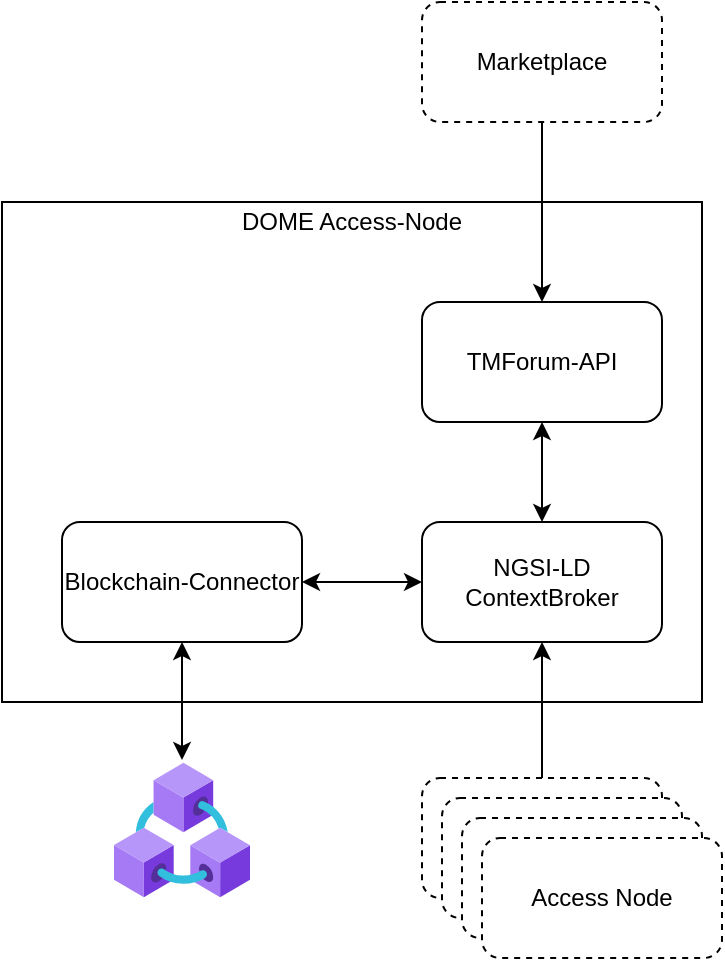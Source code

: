 <mxfile version="22.1.21" type="device">
  <diagram name="Page-1" id="CewpsjSTCl-pc4d_EMi_">
    <mxGraphModel dx="1434" dy="1944" grid="1" gridSize="10" guides="1" tooltips="1" connect="1" arrows="1" fold="1" page="1" pageScale="1" pageWidth="850" pageHeight="1100" math="0" shadow="0">
      <root>
        <mxCell id="0" />
        <mxCell id="1" parent="0" />
        <mxCell id="vZUjrlELO1Ofky0nEN63-1" value="&lt;div&gt;DOME Access-Node&lt;/div&gt;&lt;div&gt;&lt;br&gt;&lt;/div&gt;&lt;div&gt;&lt;br&gt;&lt;/div&gt;&lt;div&gt;&lt;br&gt;&lt;/div&gt;&lt;div&gt;&lt;br&gt;&lt;/div&gt;&lt;div&gt;&lt;br&gt;&lt;/div&gt;&lt;div&gt;&lt;br&gt;&lt;/div&gt;&lt;div&gt;&lt;br&gt;&lt;/div&gt;&lt;div&gt;&lt;br&gt;&lt;/div&gt;&lt;div&gt;&lt;br&gt;&lt;/div&gt;&lt;div&gt;&lt;br&gt;&lt;/div&gt;&lt;div&gt;&lt;br&gt;&lt;/div&gt;&lt;div&gt;&lt;br&gt;&lt;/div&gt;&lt;div&gt;&lt;br&gt;&lt;/div&gt;&lt;div&gt;&lt;br&gt;&lt;/div&gt;&lt;div&gt;&lt;br&gt;&lt;/div&gt;&lt;div&gt;&lt;br&gt;&lt;/div&gt;" style="rounded=0;whiteSpace=wrap;html=1;" vertex="1" parent="1">
          <mxGeometry x="240" y="80" width="350" height="250" as="geometry" />
        </mxCell>
        <mxCell id="vZUjrlELO1Ofky0nEN63-2" value="TMForum-API" style="rounded=1;whiteSpace=wrap;html=1;" vertex="1" parent="1">
          <mxGeometry x="450" y="130" width="120" height="60" as="geometry" />
        </mxCell>
        <mxCell id="vZUjrlELO1Ofky0nEN63-3" value="NGSI-LD ContextBroker" style="rounded=1;whiteSpace=wrap;html=1;" vertex="1" parent="1">
          <mxGeometry x="450" y="240" width="120" height="60" as="geometry" />
        </mxCell>
        <mxCell id="vZUjrlELO1Ofky0nEN63-4" value="Blockchain-Connector" style="rounded=1;whiteSpace=wrap;html=1;" vertex="1" parent="1">
          <mxGeometry x="270" y="240" width="120" height="60" as="geometry" />
        </mxCell>
        <mxCell id="vZUjrlELO1Ofky0nEN63-5" value="" style="endArrow=classic;startArrow=classic;html=1;rounded=0;entryX=0;entryY=0.5;entryDx=0;entryDy=0;exitX=1;exitY=0.5;exitDx=0;exitDy=0;" edge="1" parent="1" source="vZUjrlELO1Ofky0nEN63-4" target="vZUjrlELO1Ofky0nEN63-3">
          <mxGeometry width="50" height="50" relative="1" as="geometry">
            <mxPoint x="130" y="470" as="sourcePoint" />
            <mxPoint x="180" y="420" as="targetPoint" />
          </mxGeometry>
        </mxCell>
        <mxCell id="vZUjrlELO1Ofky0nEN63-6" value="" style="endArrow=classic;startArrow=classic;html=1;rounded=0;entryX=0.5;entryY=0;entryDx=0;entryDy=0;exitX=0.5;exitY=1;exitDx=0;exitDy=0;" edge="1" parent="1" source="vZUjrlELO1Ofky0nEN63-2" target="vZUjrlELO1Ofky0nEN63-3">
          <mxGeometry width="50" height="50" relative="1" as="geometry">
            <mxPoint x="415" y="200" as="sourcePoint" />
            <mxPoint x="510" y="250" as="targetPoint" />
            <Array as="points">
              <mxPoint x="510" y="210" />
            </Array>
          </mxGeometry>
        </mxCell>
        <mxCell id="vZUjrlELO1Ofky0nEN63-7" value="" style="image;aspect=fixed;html=1;points=[];align=center;fontSize=12;image=img/lib/azure2/blockchain/Azure_Blockchain_Service.svg;" vertex="1" parent="1">
          <mxGeometry x="296" y="360" width="68" height="68" as="geometry" />
        </mxCell>
        <mxCell id="vZUjrlELO1Ofky0nEN63-8" value="" style="endArrow=classic;startArrow=classic;html=1;rounded=0;entryX=0.5;entryY=1;entryDx=0;entryDy=0;exitX=0.5;exitY=-0.015;exitDx=0;exitDy=0;exitPerimeter=0;" edge="1" parent="1" source="vZUjrlELO1Ofky0nEN63-7" target="vZUjrlELO1Ofky0nEN63-4">
          <mxGeometry width="50" height="50" relative="1" as="geometry">
            <mxPoint x="130" y="460" as="sourcePoint" />
            <mxPoint x="180" y="410" as="targetPoint" />
          </mxGeometry>
        </mxCell>
        <mxCell id="vZUjrlELO1Ofky0nEN63-9" value="" style="endArrow=classic;html=1;rounded=0;entryX=0.5;entryY=0;entryDx=0;entryDy=0;" edge="1" parent="1" target="vZUjrlELO1Ofky0nEN63-2">
          <mxGeometry width="50" height="50" relative="1" as="geometry">
            <mxPoint x="510" y="40" as="sourcePoint" />
            <mxPoint x="520" y="-20" as="targetPoint" />
          </mxGeometry>
        </mxCell>
        <mxCell id="vZUjrlELO1Ofky0nEN63-10" value="" style="endArrow=classic;html=1;rounded=0;" edge="1" parent="1" target="vZUjrlELO1Ofky0nEN63-3">
          <mxGeometry width="50" height="50" relative="1" as="geometry">
            <mxPoint x="510" y="370" as="sourcePoint" />
            <mxPoint x="540" y="360" as="targetPoint" />
          </mxGeometry>
        </mxCell>
        <mxCell id="vZUjrlELO1Ofky0nEN63-11" value="Access Node" style="rounded=1;whiteSpace=wrap;html=1;dashed=1;" vertex="1" parent="1">
          <mxGeometry x="450" y="368" width="120" height="60" as="geometry" />
        </mxCell>
        <mxCell id="vZUjrlELO1Ofky0nEN63-12" value="Access Node" style="rounded=1;whiteSpace=wrap;html=1;dashed=1;" vertex="1" parent="1">
          <mxGeometry x="460" y="378" width="120" height="60" as="geometry" />
        </mxCell>
        <mxCell id="vZUjrlELO1Ofky0nEN63-13" value="Access Node" style="rounded=1;whiteSpace=wrap;html=1;dashed=1;" vertex="1" parent="1">
          <mxGeometry x="470" y="388" width="120" height="60" as="geometry" />
        </mxCell>
        <mxCell id="vZUjrlELO1Ofky0nEN63-14" value="Access Node" style="rounded=1;whiteSpace=wrap;html=1;dashed=1;" vertex="1" parent="1">
          <mxGeometry x="480" y="398" width="120" height="60" as="geometry" />
        </mxCell>
        <mxCell id="vZUjrlELO1Ofky0nEN63-15" value="Marketplace" style="rounded=1;whiteSpace=wrap;html=1;dashed=1;" vertex="1" parent="1">
          <mxGeometry x="450" y="-20" width="120" height="60" as="geometry" />
        </mxCell>
      </root>
    </mxGraphModel>
  </diagram>
</mxfile>

